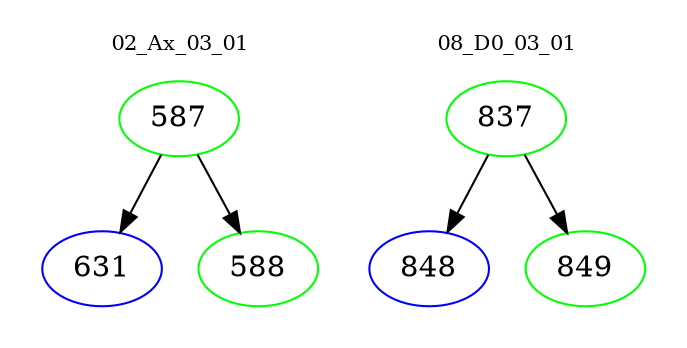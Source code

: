 digraph{
subgraph cluster_0 {
color = white
label = "02_Ax_03_01";
fontsize=10;
T0_587 [label="587", color="green"]
T0_587 -> T0_631 [color="black"]
T0_631 [label="631", color="blue"]
T0_587 -> T0_588 [color="black"]
T0_588 [label="588", color="green"]
}
subgraph cluster_1 {
color = white
label = "08_D0_03_01";
fontsize=10;
T1_837 [label="837", color="green"]
T1_837 -> T1_848 [color="black"]
T1_848 [label="848", color="blue"]
T1_837 -> T1_849 [color="black"]
T1_849 [label="849", color="green"]
}
}
